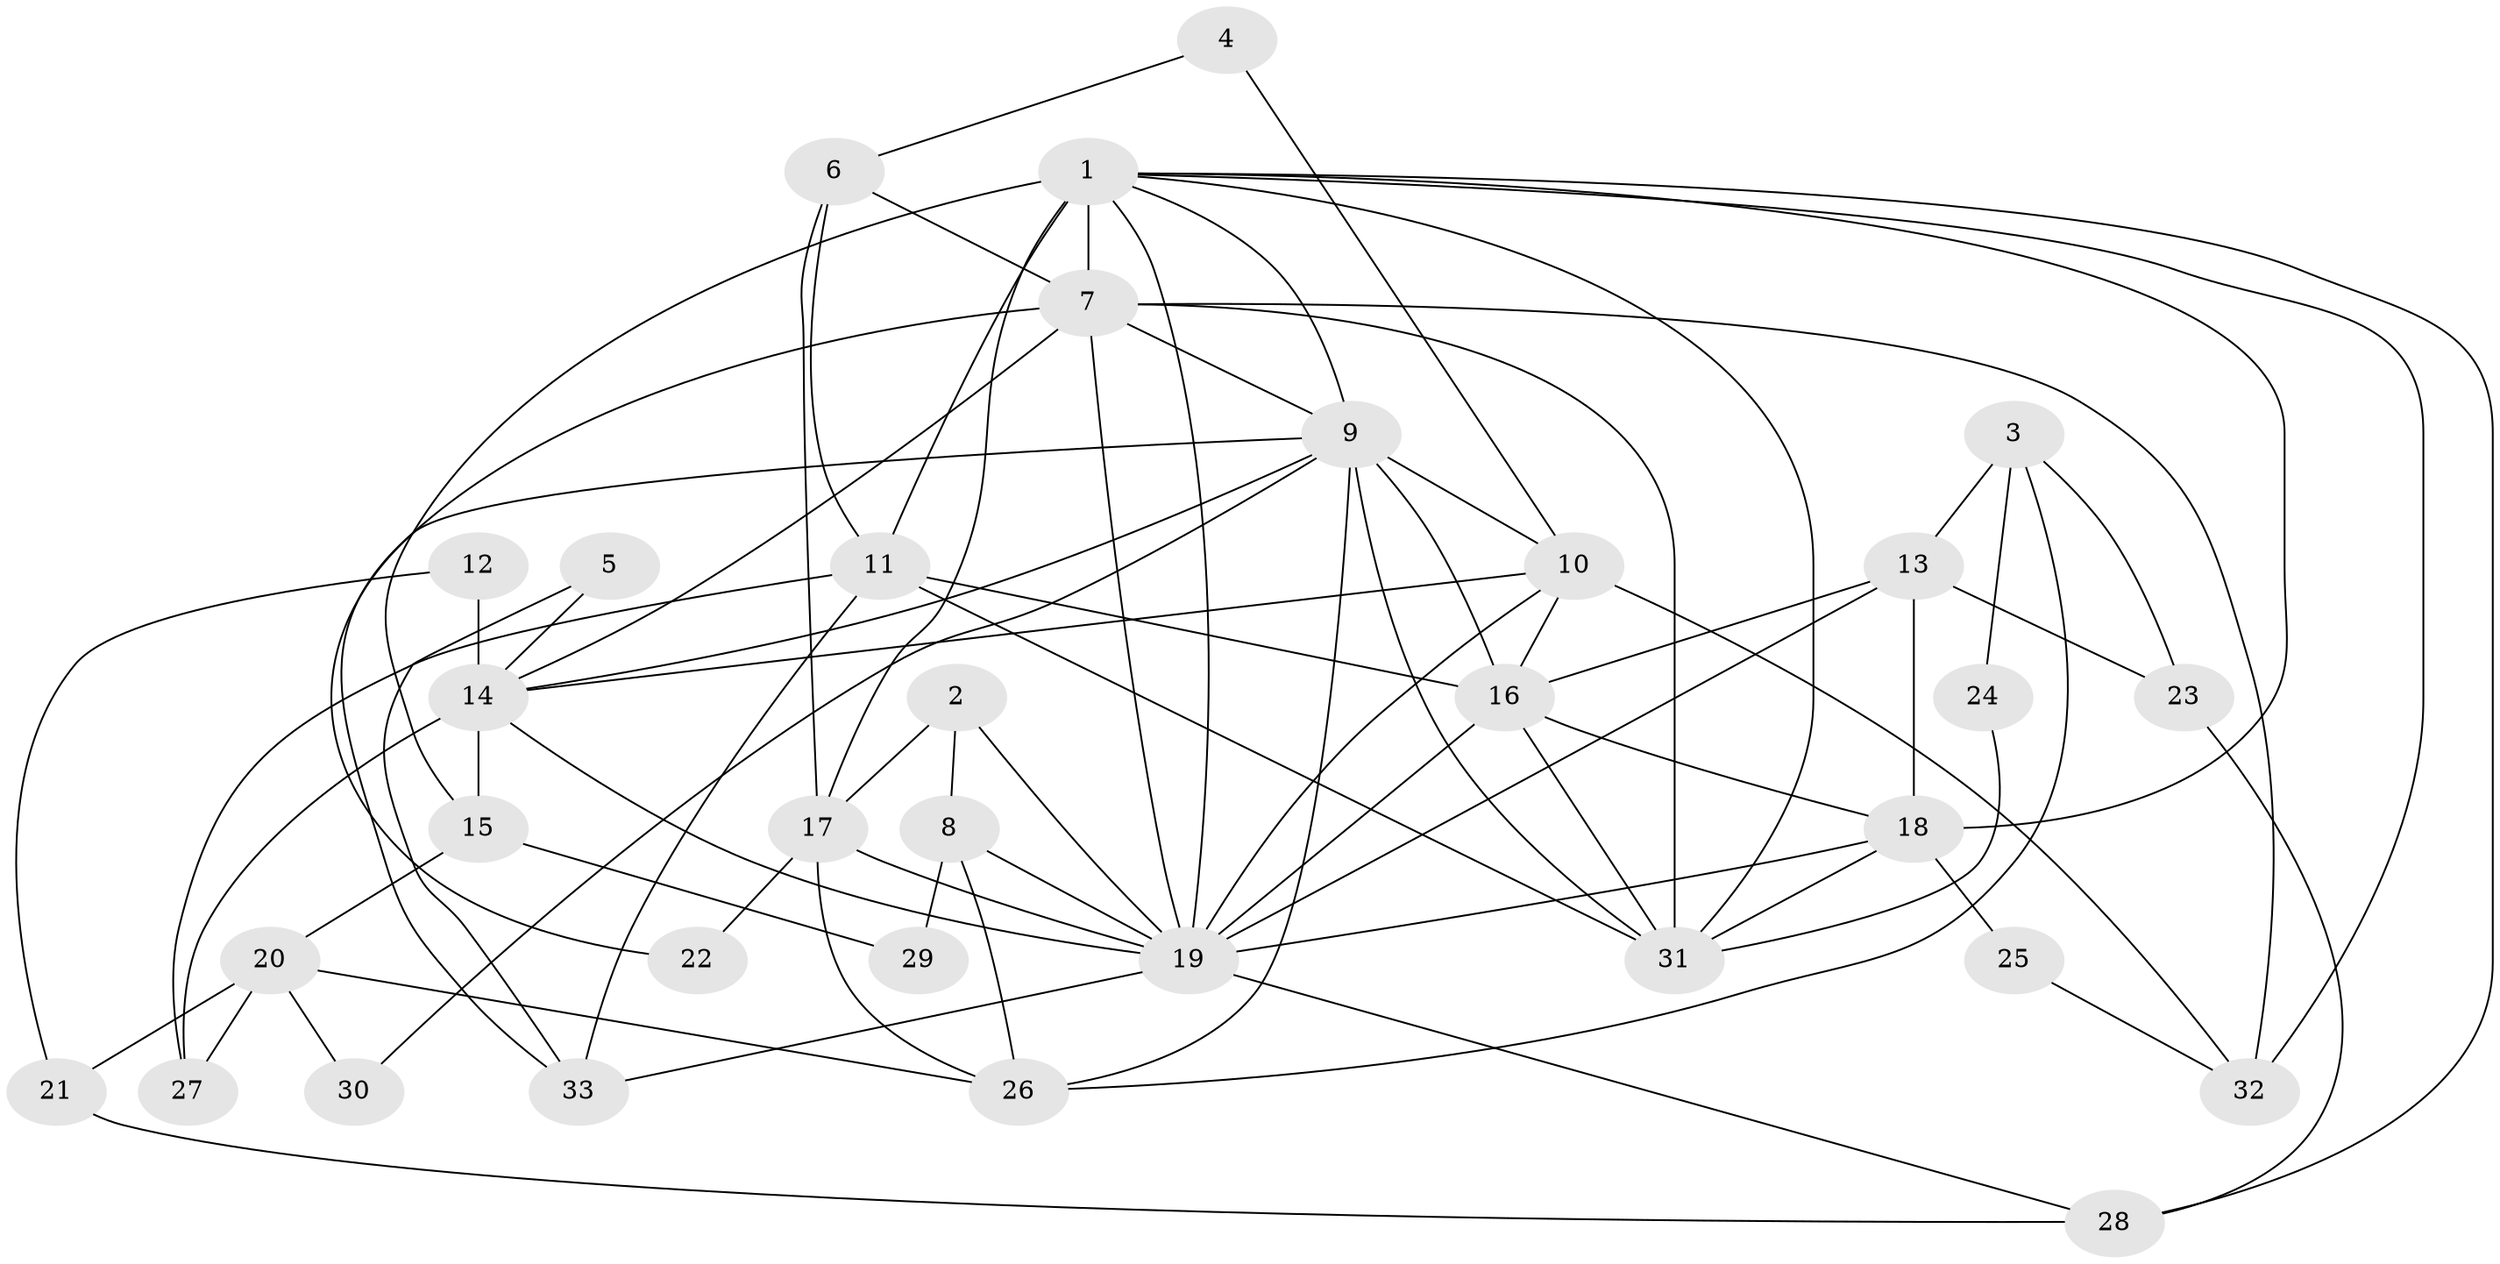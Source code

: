 // original degree distribution, {4: 0.24242424242424243, 2: 0.18181818181818182, 5: 0.21212121212121213, 3: 0.22727272727272727, 6: 0.07575757575757576, 8: 0.045454545454545456, 7: 0.015151515151515152}
// Generated by graph-tools (version 1.1) at 2025/51/03/04/25 22:51:17]
// undirected, 33 vertices, 78 edges
graph export_dot {
  node [color=gray90,style=filled];
  1;
  2;
  3;
  4;
  5;
  6;
  7;
  8;
  9;
  10;
  11;
  12;
  13;
  14;
  15;
  16;
  17;
  18;
  19;
  20;
  21;
  22;
  23;
  24;
  25;
  26;
  27;
  28;
  29;
  30;
  31;
  32;
  33;
  1 -- 7 [weight=2.0];
  1 -- 9 [weight=1.0];
  1 -- 11 [weight=3.0];
  1 -- 15 [weight=1.0];
  1 -- 17 [weight=1.0];
  1 -- 18 [weight=1.0];
  1 -- 19 [weight=1.0];
  1 -- 28 [weight=1.0];
  1 -- 31 [weight=1.0];
  1 -- 32 [weight=1.0];
  2 -- 8 [weight=1.0];
  2 -- 17 [weight=1.0];
  2 -- 19 [weight=3.0];
  3 -- 13 [weight=2.0];
  3 -- 23 [weight=1.0];
  3 -- 24 [weight=1.0];
  3 -- 26 [weight=1.0];
  4 -- 6 [weight=1.0];
  4 -- 10 [weight=1.0];
  5 -- 14 [weight=1.0];
  5 -- 33 [weight=1.0];
  6 -- 7 [weight=1.0];
  6 -- 11 [weight=1.0];
  6 -- 17 [weight=1.0];
  7 -- 9 [weight=1.0];
  7 -- 14 [weight=1.0];
  7 -- 19 [weight=2.0];
  7 -- 22 [weight=1.0];
  7 -- 31 [weight=1.0];
  7 -- 32 [weight=1.0];
  8 -- 19 [weight=1.0];
  8 -- 26 [weight=1.0];
  8 -- 29 [weight=1.0];
  9 -- 10 [weight=1.0];
  9 -- 14 [weight=1.0];
  9 -- 16 [weight=1.0];
  9 -- 26 [weight=1.0];
  9 -- 30 [weight=1.0];
  9 -- 31 [weight=1.0];
  9 -- 33 [weight=1.0];
  10 -- 14 [weight=1.0];
  10 -- 16 [weight=1.0];
  10 -- 19 [weight=1.0];
  10 -- 32 [weight=1.0];
  11 -- 16 [weight=2.0];
  11 -- 27 [weight=1.0];
  11 -- 31 [weight=1.0];
  11 -- 33 [weight=2.0];
  12 -- 14 [weight=1.0];
  12 -- 21 [weight=1.0];
  13 -- 16 [weight=2.0];
  13 -- 18 [weight=1.0];
  13 -- 19 [weight=2.0];
  13 -- 23 [weight=1.0];
  14 -- 15 [weight=1.0];
  14 -- 19 [weight=1.0];
  14 -- 27 [weight=1.0];
  15 -- 20 [weight=1.0];
  15 -- 29 [weight=1.0];
  16 -- 18 [weight=1.0];
  16 -- 19 [weight=4.0];
  16 -- 31 [weight=1.0];
  17 -- 19 [weight=1.0];
  17 -- 22 [weight=1.0];
  17 -- 26 [weight=1.0];
  18 -- 19 [weight=1.0];
  18 -- 25 [weight=1.0];
  18 -- 31 [weight=1.0];
  19 -- 28 [weight=1.0];
  19 -- 33 [weight=1.0];
  20 -- 21 [weight=1.0];
  20 -- 26 [weight=1.0];
  20 -- 27 [weight=1.0];
  20 -- 30 [weight=1.0];
  21 -- 28 [weight=1.0];
  23 -- 28 [weight=1.0];
  24 -- 31 [weight=1.0];
  25 -- 32 [weight=1.0];
}
